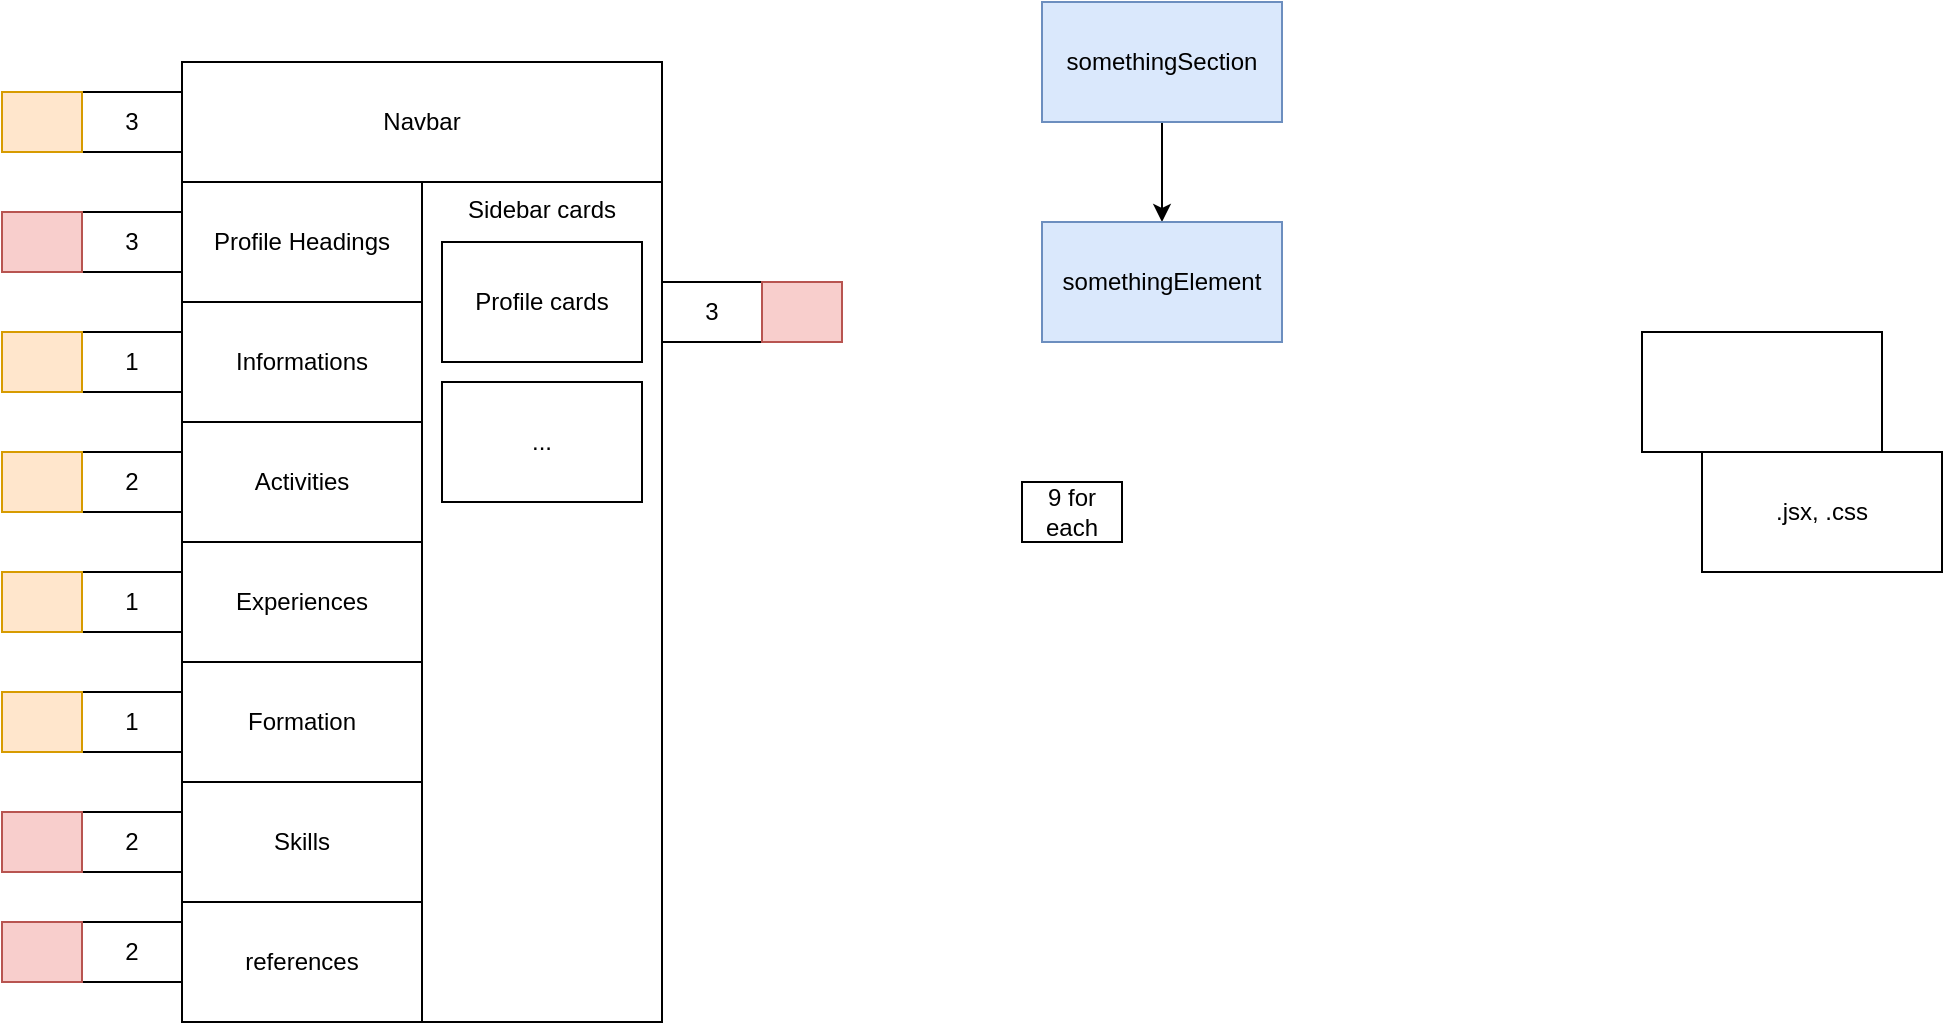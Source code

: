 <mxfile compressed="false" version="14.6.13" type="device">
  <diagram id="RKKCbuWFXUTvwM_k07z_" name="Page-1">
    <mxGraphModel dx="1296" dy="516" grid="1" gridSize="10" guides="1" tooltips="1" connect="1" arrows="1" fold="1" page="1" pageScale="1" pageWidth="2336" pageHeight="1654" math="0" shadow="0">
      <root>
        <mxCell id="0" />
        <mxCell id="1" parent="0" />
        <mxCell id="ddxZkmj4-rbbM2WaYGvC-1" value="Navbar" style="rounded=0;whiteSpace=wrap;html=1;" vertex="1" parent="1">
          <mxGeometry x="150" y="100" width="240" height="60" as="geometry" />
        </mxCell>
        <mxCell id="ddxZkmj4-rbbM2WaYGvC-2" value="Profile Headings" style="rounded=0;whiteSpace=wrap;html=1;" vertex="1" parent="1">
          <mxGeometry x="150" y="160" width="120" height="60" as="geometry" />
        </mxCell>
        <mxCell id="ddxZkmj4-rbbM2WaYGvC-3" value="Informations" style="rounded=0;whiteSpace=wrap;html=1;" vertex="1" parent="1">
          <mxGeometry x="150" y="220" width="120" height="60" as="geometry" />
        </mxCell>
        <mxCell id="ddxZkmj4-rbbM2WaYGvC-4" value="Sidebar cards" style="rounded=0;whiteSpace=wrap;html=1;verticalAlign=top;" vertex="1" parent="1">
          <mxGeometry x="270" y="160" width="120" height="420" as="geometry" />
        </mxCell>
        <mxCell id="ddxZkmj4-rbbM2WaYGvC-5" value="Activities" style="rounded=0;whiteSpace=wrap;html=1;" vertex="1" parent="1">
          <mxGeometry x="150" y="280" width="120" height="60" as="geometry" />
        </mxCell>
        <mxCell id="ddxZkmj4-rbbM2WaYGvC-6" value="Experiences" style="rounded=0;whiteSpace=wrap;html=1;" vertex="1" parent="1">
          <mxGeometry x="150" y="340" width="120" height="60" as="geometry" />
        </mxCell>
        <mxCell id="ddxZkmj4-rbbM2WaYGvC-7" value="Formation" style="rounded=0;whiteSpace=wrap;html=1;" vertex="1" parent="1">
          <mxGeometry x="150" y="400" width="120" height="60" as="geometry" />
        </mxCell>
        <mxCell id="ddxZkmj4-rbbM2WaYGvC-8" value="Skills" style="rounded=0;whiteSpace=wrap;html=1;" vertex="1" parent="1">
          <mxGeometry x="150" y="460" width="120" height="60" as="geometry" />
        </mxCell>
        <mxCell id="ddxZkmj4-rbbM2WaYGvC-9" value="references" style="rounded=0;whiteSpace=wrap;html=1;" vertex="1" parent="1">
          <mxGeometry x="150" y="520" width="120" height="60" as="geometry" />
        </mxCell>
        <mxCell id="ddxZkmj4-rbbM2WaYGvC-10" value="Profile cards" style="rounded=0;whiteSpace=wrap;html=1;" vertex="1" parent="1">
          <mxGeometry x="280" y="190" width="100" height="60" as="geometry" />
        </mxCell>
        <mxCell id="ddxZkmj4-rbbM2WaYGvC-11" value="..." style="rounded=0;whiteSpace=wrap;html=1;" vertex="1" parent="1">
          <mxGeometry x="280" y="260" width="100" height="60" as="geometry" />
        </mxCell>
        <mxCell id="ddxZkmj4-rbbM2WaYGvC-17" style="edgeStyle=orthogonalEdgeStyle;rounded=0;orthogonalLoop=1;jettySize=auto;html=1;exitX=0.5;exitY=1;exitDx=0;exitDy=0;" edge="1" parent="1" source="ddxZkmj4-rbbM2WaYGvC-12" target="ddxZkmj4-rbbM2WaYGvC-16">
          <mxGeometry relative="1" as="geometry" />
        </mxCell>
        <mxCell id="ddxZkmj4-rbbM2WaYGvC-12" value="somethingSection" style="rounded=0;whiteSpace=wrap;html=1;fillColor=#dae8fc;strokeColor=#6c8ebf;" vertex="1" parent="1">
          <mxGeometry x="580" y="70" width="120" height="60" as="geometry" />
        </mxCell>
        <mxCell id="ddxZkmj4-rbbM2WaYGvC-16" value="somethingElement" style="rounded=0;whiteSpace=wrap;html=1;fillColor=#dae8fc;strokeColor=#6c8ebf;" vertex="1" parent="1">
          <mxGeometry x="580" y="180" width="120" height="60" as="geometry" />
        </mxCell>
        <mxCell id="ddxZkmj4-rbbM2WaYGvC-21" value="2" style="rounded=0;whiteSpace=wrap;html=1;" vertex="1" parent="1">
          <mxGeometry x="100" y="475" width="50" height="30" as="geometry" />
        </mxCell>
        <mxCell id="ddxZkmj4-rbbM2WaYGvC-22" value="3" style="rounded=0;whiteSpace=wrap;html=1;" vertex="1" parent="1">
          <mxGeometry x="390" y="210" width="50" height="30" as="geometry" />
        </mxCell>
        <mxCell id="ddxZkmj4-rbbM2WaYGvC-23" value="2" style="rounded=0;whiteSpace=wrap;html=1;" vertex="1" parent="1">
          <mxGeometry x="100" y="530" width="50" height="30" as="geometry" />
        </mxCell>
        <mxCell id="ddxZkmj4-rbbM2WaYGvC-24" value="1" style="rounded=0;whiteSpace=wrap;html=1;" vertex="1" parent="1">
          <mxGeometry x="100" y="355" width="50" height="30" as="geometry" />
        </mxCell>
        <mxCell id="ddxZkmj4-rbbM2WaYGvC-25" value="1" style="rounded=0;whiteSpace=wrap;html=1;" vertex="1" parent="1">
          <mxGeometry x="100" y="415" width="50" height="30" as="geometry" />
        </mxCell>
        <mxCell id="ddxZkmj4-rbbM2WaYGvC-30" value="3" style="rounded=0;whiteSpace=wrap;html=1;" vertex="1" parent="1">
          <mxGeometry x="100" y="115" width="50" height="30" as="geometry" />
        </mxCell>
        <mxCell id="ddxZkmj4-rbbM2WaYGvC-31" value="3" style="rounded=0;whiteSpace=wrap;html=1;" vertex="1" parent="1">
          <mxGeometry x="100" y="175" width="50" height="30" as="geometry" />
        </mxCell>
        <mxCell id="ddxZkmj4-rbbM2WaYGvC-32" value="1" style="rounded=0;whiteSpace=wrap;html=1;" vertex="1" parent="1">
          <mxGeometry x="100" y="235" width="50" height="30" as="geometry" />
        </mxCell>
        <mxCell id="ddxZkmj4-rbbM2WaYGvC-33" value="2" style="rounded=0;whiteSpace=wrap;html=1;" vertex="1" parent="1">
          <mxGeometry x="100" y="295" width="50" height="30" as="geometry" />
        </mxCell>
        <mxCell id="ddxZkmj4-rbbM2WaYGvC-34" value="9 for each" style="rounded=0;whiteSpace=wrap;html=1;" vertex="1" parent="1">
          <mxGeometry x="570" y="310" width="50" height="30" as="geometry" />
        </mxCell>
        <mxCell id="ddxZkmj4-rbbM2WaYGvC-35" value="" style="rounded=0;whiteSpace=wrap;html=1;fillColor=#f8cecc;strokeColor=#b85450;" vertex="1" parent="1">
          <mxGeometry x="440" y="210" width="40" height="30" as="geometry" />
        </mxCell>
        <mxCell id="ddxZkmj4-rbbM2WaYGvC-36" value="" style="rounded=0;whiteSpace=wrap;html=1;fillColor=#ffe6cc;strokeColor=#d79b00;" vertex="1" parent="1">
          <mxGeometry x="60" y="115" width="40" height="30" as="geometry" />
        </mxCell>
        <mxCell id="ddxZkmj4-rbbM2WaYGvC-37" value="" style="rounded=0;whiteSpace=wrap;html=1;fillColor=#f8cecc;strokeColor=#b85450;" vertex="1" parent="1">
          <mxGeometry x="60" y="175" width="40" height="30" as="geometry" />
        </mxCell>
        <mxCell id="ddxZkmj4-rbbM2WaYGvC-38" value="" style="rounded=0;whiteSpace=wrap;html=1;fillColor=#ffe6cc;strokeColor=#d79b00;" vertex="1" parent="1">
          <mxGeometry x="60" y="235" width="40" height="30" as="geometry" />
        </mxCell>
        <mxCell id="ddxZkmj4-rbbM2WaYGvC-39" value="" style="rounded=0;whiteSpace=wrap;html=1;fillColor=#ffe6cc;strokeColor=#d79b00;" vertex="1" parent="1">
          <mxGeometry x="60" y="295" width="40" height="30" as="geometry" />
        </mxCell>
        <mxCell id="ddxZkmj4-rbbM2WaYGvC-40" value="" style="rounded=0;whiteSpace=wrap;html=1;fillColor=#ffe6cc;strokeColor=#d79b00;" vertex="1" parent="1">
          <mxGeometry x="60" y="415" width="40" height="30" as="geometry" />
        </mxCell>
        <mxCell id="ddxZkmj4-rbbM2WaYGvC-41" value="" style="rounded=0;whiteSpace=wrap;html=1;fillColor=#ffe6cc;strokeColor=#d79b00;" vertex="1" parent="1">
          <mxGeometry x="60" y="355" width="40" height="30" as="geometry" />
        </mxCell>
        <mxCell id="ddxZkmj4-rbbM2WaYGvC-42" value="" style="rounded=0;whiteSpace=wrap;html=1;fillColor=#f8cecc;strokeColor=#b85450;" vertex="1" parent="1">
          <mxGeometry x="60" y="475" width="40" height="30" as="geometry" />
        </mxCell>
        <mxCell id="ddxZkmj4-rbbM2WaYGvC-43" value="" style="rounded=0;whiteSpace=wrap;html=1;fillColor=#f8cecc;strokeColor=#b85450;" vertex="1" parent="1">
          <mxGeometry x="60" y="530" width="40" height="30" as="geometry" />
        </mxCell>
        <mxCell id="ddxZkmj4-rbbM2WaYGvC-45" value=".jsx, .css" style="rounded=0;whiteSpace=wrap;html=1;" vertex="1" parent="1">
          <mxGeometry x="910" y="295" width="120" height="60" as="geometry" />
        </mxCell>
        <mxCell id="ddxZkmj4-rbbM2WaYGvC-46" value="" style="rounded=0;whiteSpace=wrap;html=1;" vertex="1" parent="1">
          <mxGeometry x="880" y="235" width="120" height="60" as="geometry" />
        </mxCell>
      </root>
    </mxGraphModel>
  </diagram>
</mxfile>
